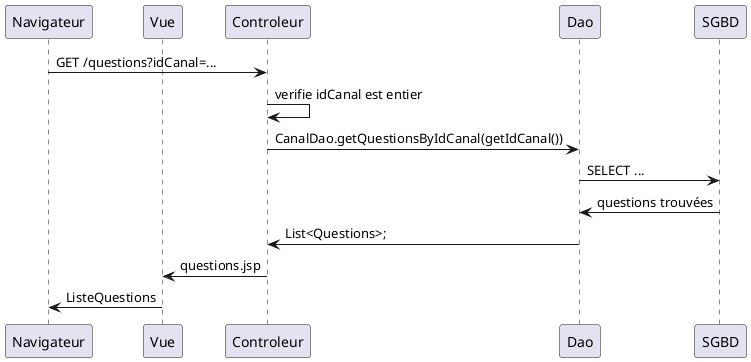  @startuml
' par défaut, les couches sont disposées dans l'ordre d'apparition
' nous utilison participant pour préciser qu'après Navigateur il y a Vue et non Controleur
participant Navigateur
participant Vue

Navigateur -> Controleur: GET /questions?idCanal=...
Controleur -> Controleur: verifie idCanal est entier
Controleur -> Dao: CanalDao.getQuestionsByIdCanal(getIdCanal())
Dao -> SGBD: SELECT ...
SGBD -> Dao: questions trouvées 
Dao -> Controleur: List<Questions>;
Controleur -> Vue: questions.jsp
Vue -> Navigateur: ListeQuestions
@enduml

/' (commentaire sur plusieurs lignes, comme en Java, avec ' qui remplace *)
1ere étape
Créer le contrôleur et une vue minimale, et tester
Pour cela, créer une servlet MesCanauxServlet dans fr.siomassy2021.controller, avec
le chemin (utl) /mescanaux.
=> commit

2e étape
Mettre des canaux en dur dans le contrôleur,
et les afficher dans la JSP.
=> commit

3e étape
Appel de la Dao, qui construit la liste en dur
Le memberId est aussi mis en dur à 1
=> commit
'/
